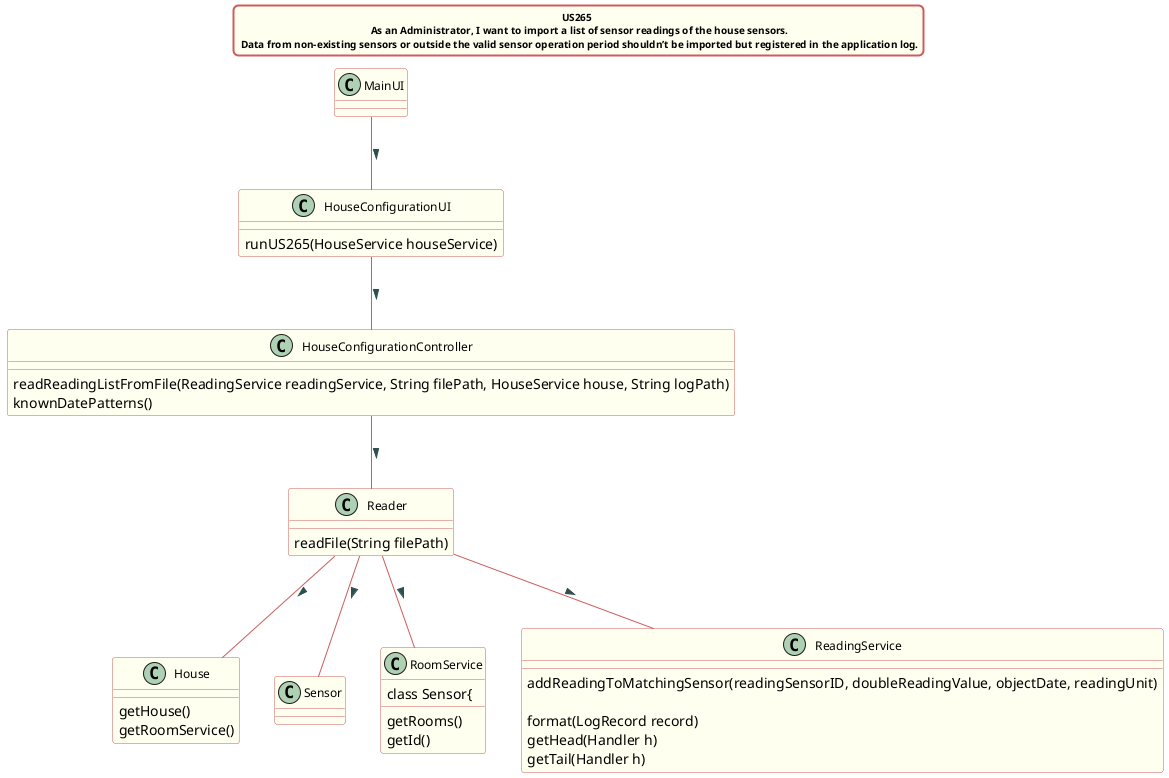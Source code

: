 @startuml
title US265 \n  As an Administrator, I want to import a list of sensor readings of the house sensors. \n Data from non-existing sensors or outside the valid sensor operation period shouldn’t be imported but registered in the application log.

skinparam titleBorderRoundCorner 10
skinparam titleBorderThickness 2
skinparam titleBorderColor indianred
skinparam titleBackgroundColor ivory
skinparam FontName verdana
skinparam titleFontSize 10


skinparam class {
 	BorderColor indianred
 	BackgroundColor indianred
 	BackgroundColor ivory
    roundcorner 10
    ArrowFontName Verdana
    ArrowColor indianred
    ArrowFontColor darkslategrey
    FontSize 12
 }


MainUI -- HouseConfigurationUI : >

HouseConfigurationUI -- HouseConfigurationController : >
HouseConfigurationController -- Reader : >
Reader -- House : >
Reader -- Sensor : >
Reader -- RoomService : >
Reader -- ReadingService : >

class HouseConfigurationUI{

runUS265(HouseService houseService)
}

class HouseConfigurationController{
readReadingListFromFile(ReadingService readingService, String filePath, HouseService house, String logPath)
knownDatePatterns()
}

class Reader{
readFile(String filePath)
}

class House{
getHouse()
getRoomService()
}

class RoomService{
getRooms()


class Sensor{
getId()
}

class ReadingService{
addReadingToMatchingSensor(readingSensorID, doubleReadingValue, objectDate, readingUnit)

format(LogRecord record)
getHead(Handler h)
getTail(Handler h)
}

@enduml
